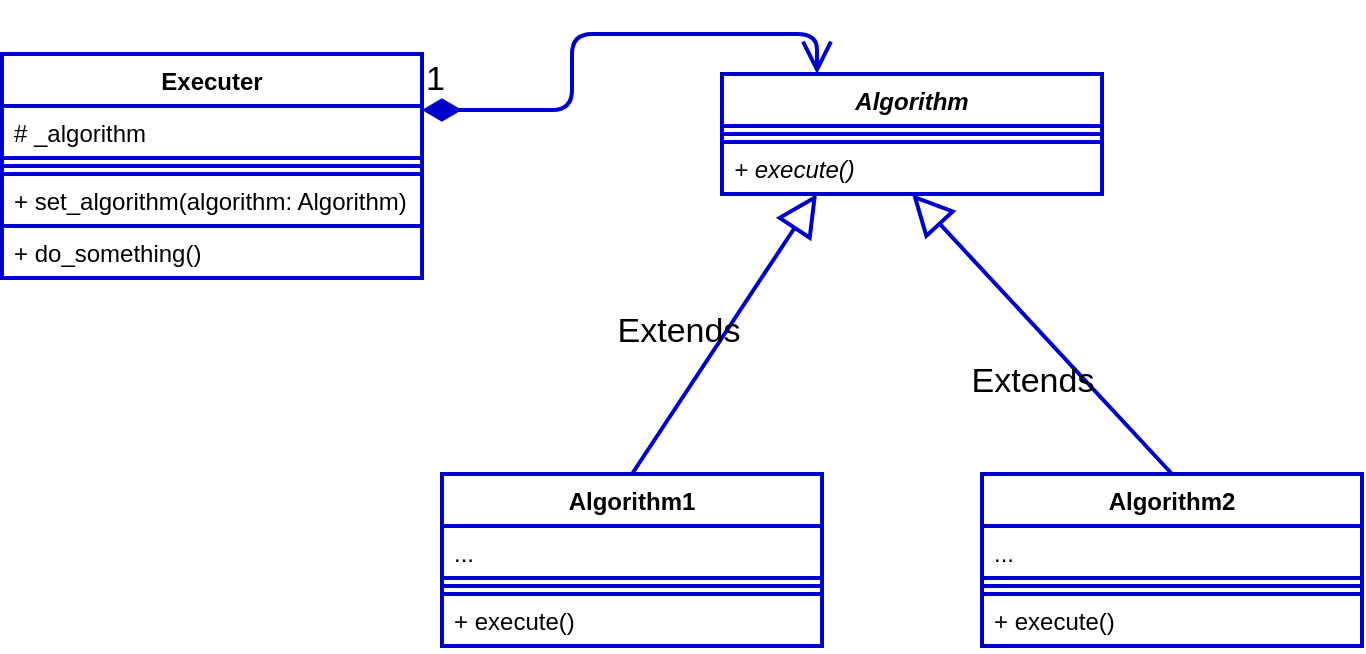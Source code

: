 <mxfile version="14.6.6" type="embed"><diagram id="V88DnTGUJMB42985UFE2" name="Page-1"><mxGraphModel dx="1050" dy="686" grid="1" gridSize="10" guides="1" tooltips="1" connect="1" arrows="1" fold="1" page="1" pageScale="1" pageWidth="850" pageHeight="1100" background="#ffffff" math="0" shadow="0"><root><mxCell id="0"/><mxCell id="1" parent="0"/><mxCell id="2" value="Algorithm" style="swimlane;fontStyle=3;align=center;verticalAlign=top;childLayout=stackLayout;horizontal=1;startSize=26;horizontalStack=0;resizeParent=1;resizeParentMax=0;resizeLast=0;collapsible=1;marginBottom=0;fontColor=#000000;strokeColor=#0000CC;strokeWidth=2;fillColor=#FFFFFF;" vertex="1" parent="1"><mxGeometry x="470" y="130" width="190" height="60" as="geometry"/></mxCell><mxCell id="4" value="" style="line;strokeWidth=2;align=left;verticalAlign=middle;spacingTop=-1;spacingLeft=3;spacingRight=3;rotatable=0;labelPosition=right;points=[];portConstraint=eastwest;fontColor=#000000;strokeColor=#0000CC;fillColor=#FFFFFF;" vertex="1" parent="2"><mxGeometry y="26" width="190" height="8" as="geometry"/></mxCell><mxCell id="5" value="+ execute()" style="text;align=left;verticalAlign=top;spacingLeft=4;spacingRight=4;overflow=hidden;rotatable=0;points=[[0,0.5],[1,0.5]];portConstraint=eastwest;fontColor=#000000;strokeColor=#0000CC;strokeWidth=2;fillColor=#FFFFFF;fontStyle=2" vertex="1" parent="2"><mxGeometry y="34" width="190" height="26" as="geometry"/></mxCell><mxCell id="6" value="Algorithm1" style="swimlane;fontStyle=1;align=center;verticalAlign=top;childLayout=stackLayout;horizontal=1;startSize=26;horizontalStack=0;resizeParent=1;resizeParentMax=0;resizeLast=0;collapsible=1;marginBottom=0;fontColor=#000000;strokeColor=#0000CC;strokeWidth=2;fillColor=#FFFFFF;" vertex="1" parent="1"><mxGeometry x="330" y="330" width="190" height="86" as="geometry"/></mxCell><mxCell id="7" value="..." style="text;align=left;verticalAlign=top;spacingLeft=4;spacingRight=4;overflow=hidden;rotatable=0;points=[[0,0.5],[1,0.5]];portConstraint=eastwest;fontColor=#000000;strokeColor=#0000CC;strokeWidth=2;fillColor=#FFFFFF;" vertex="1" parent="6"><mxGeometry y="26" width="190" height="26" as="geometry"/></mxCell><mxCell id="8" value="" style="line;strokeWidth=2;align=left;verticalAlign=middle;spacingTop=-1;spacingLeft=3;spacingRight=3;rotatable=0;labelPosition=right;points=[];portConstraint=eastwest;fontColor=#000000;strokeColor=#0000CC;fillColor=#FFFFFF;" vertex="1" parent="6"><mxGeometry y="52" width="190" height="8" as="geometry"/></mxCell><mxCell id="9" value="+ execute()" style="text;align=left;verticalAlign=top;spacingLeft=4;spacingRight=4;overflow=hidden;rotatable=0;points=[[0,0.5],[1,0.5]];portConstraint=eastwest;fontColor=#000000;strokeColor=#0000CC;strokeWidth=2;fillColor=#FFFFFF;fontStyle=0" vertex="1" parent="6"><mxGeometry y="60" width="190" height="26" as="geometry"/></mxCell><mxCell id="10" value="Algorithm2" style="swimlane;fontStyle=1;align=center;verticalAlign=top;childLayout=stackLayout;horizontal=1;startSize=26;horizontalStack=0;resizeParent=1;resizeParentMax=0;resizeLast=0;collapsible=1;marginBottom=0;fontColor=#000000;strokeColor=#0000CC;strokeWidth=2;fillColor=#FFFFFF;" vertex="1" parent="1"><mxGeometry x="600" y="330" width="190" height="86" as="geometry"/></mxCell><mxCell id="11" value="..." style="text;align=left;verticalAlign=top;spacingLeft=4;spacingRight=4;overflow=hidden;rotatable=0;points=[[0,0.5],[1,0.5]];portConstraint=eastwest;fontColor=#000000;strokeColor=#0000CC;strokeWidth=2;fillColor=#FFFFFF;" vertex="1" parent="10"><mxGeometry y="26" width="190" height="26" as="geometry"/></mxCell><mxCell id="12" value="" style="line;strokeWidth=2;align=left;verticalAlign=middle;spacingTop=-1;spacingLeft=3;spacingRight=3;rotatable=0;labelPosition=right;points=[];portConstraint=eastwest;fontColor=#000000;strokeColor=#0000CC;fillColor=#FFFFFF;" vertex="1" parent="10"><mxGeometry y="52" width="190" height="8" as="geometry"/></mxCell><mxCell id="13" value="+ execute()" style="text;align=left;verticalAlign=top;spacingLeft=4;spacingRight=4;overflow=hidden;rotatable=0;points=[[0,0.5],[1,0.5]];portConstraint=eastwest;fontColor=#000000;strokeColor=#0000CC;strokeWidth=2;fillColor=#FFFFFF;fontStyle=0" vertex="1" parent="10"><mxGeometry y="60" width="190" height="26" as="geometry"/></mxCell><mxCell id="14" value="Extends" style="endArrow=block;endSize=16;endFill=0;html=1;exitX=0.5;exitY=0;exitDx=0;exitDy=0;entryX=0.25;entryY=1;entryDx=0;entryDy=0;strokeWidth=2;strokeColor=#0000CC;fontSize=17;fontColor=#000000;labelBackgroundColor=none;" edge="1" parent="1" source="6" target="2"><mxGeometry x="-0.149" y="20" width="160" relative="1" as="geometry"><mxPoint x="390" y="320" as="sourcePoint"/><mxPoint x="470" y="250" as="targetPoint"/><mxPoint as="offset"/></mxGeometry></mxCell><mxCell id="15" value="Extends" style="endArrow=block;endSize=16;endFill=0;html=1;exitX=0.5;exitY=0;exitDx=0;exitDy=0;entryX=0.5;entryY=1;entryDx=0;entryDy=0;strokeWidth=2;strokeColor=#0000CC;fontSize=17;fontColor=#000000;labelBackgroundColor=none;" edge="1" parent="1" source="10" target="2"><mxGeometry x="-0.149" y="20" width="160" relative="1" as="geometry"><mxPoint x="305" y="350" as="sourcePoint"/><mxPoint x="527.5" y="226" as="targetPoint"/><mxPoint as="offset"/></mxGeometry></mxCell><mxCell id="16" value="Executer" style="swimlane;fontStyle=1;align=center;verticalAlign=top;childLayout=stackLayout;horizontal=1;startSize=26;horizontalStack=0;resizeParent=1;resizeParentMax=0;resizeLast=0;collapsible=1;marginBottom=0;fontColor=#000000;strokeColor=#0000CC;strokeWidth=2;fillColor=#FFFFFF;" vertex="1" parent="1"><mxGeometry x="110" y="120" width="210" height="112" as="geometry"/></mxCell><mxCell id="17" value="# _algorithm" style="text;align=left;verticalAlign=top;spacingLeft=4;spacingRight=4;overflow=hidden;rotatable=0;points=[[0,0.5],[1,0.5]];portConstraint=eastwest;fontColor=#000000;strokeColor=#0000CC;strokeWidth=2;fillColor=#FFFFFF;" vertex="1" parent="16"><mxGeometry y="26" width="210" height="26" as="geometry"/></mxCell><mxCell id="18" value="" style="line;strokeWidth=2;align=left;verticalAlign=middle;spacingTop=-1;spacingLeft=3;spacingRight=3;rotatable=0;labelPosition=right;points=[];portConstraint=eastwest;fontColor=#000000;strokeColor=#0000CC;fillColor=#FFFFFF;" vertex="1" parent="16"><mxGeometry y="52" width="210" height="8" as="geometry"/></mxCell><mxCell id="19" value="+ set_algorithm(algorithm: Algorithm)" style="text;align=left;verticalAlign=top;spacingLeft=4;spacingRight=4;overflow=hidden;rotatable=0;points=[[0,0.5],[1,0.5]];portConstraint=eastwest;fontColor=#000000;strokeColor=#0000CC;strokeWidth=2;fillColor=#FFFFFF;fontStyle=0" vertex="1" parent="16"><mxGeometry y="60" width="210" height="26" as="geometry"/></mxCell><mxCell id="20" value="+ do_something()" style="text;align=left;verticalAlign=top;spacingLeft=4;spacingRight=4;overflow=hidden;rotatable=0;points=[[0,0.5],[1,0.5]];portConstraint=eastwest;fontColor=#000000;strokeColor=#0000CC;strokeWidth=2;fillColor=#FFFFFF;fontStyle=0" vertex="1" parent="16"><mxGeometry y="86" width="210" height="26" as="geometry"/></mxCell><mxCell id="22" value="1" style="endArrow=open;html=1;endSize=12;startArrow=diamondThin;startSize=14;startFill=1;edgeStyle=orthogonalEdgeStyle;align=left;verticalAlign=bottom;labelBackgroundColor=none;fontSize=17;fontColor=#000000;strokeColor=#0000CC;strokeWidth=2;exitX=1;exitY=0.25;exitDx=0;exitDy=0;entryX=0.25;entryY=0;entryDx=0;entryDy=0;" edge="1" parent="1" source="16" target="2"><mxGeometry x="-1" y="3" relative="1" as="geometry"><mxPoint x="390" y="220" as="sourcePoint"/><mxPoint x="550" y="220" as="targetPoint"/></mxGeometry></mxCell></root></mxGraphModel></diagram></mxfile>